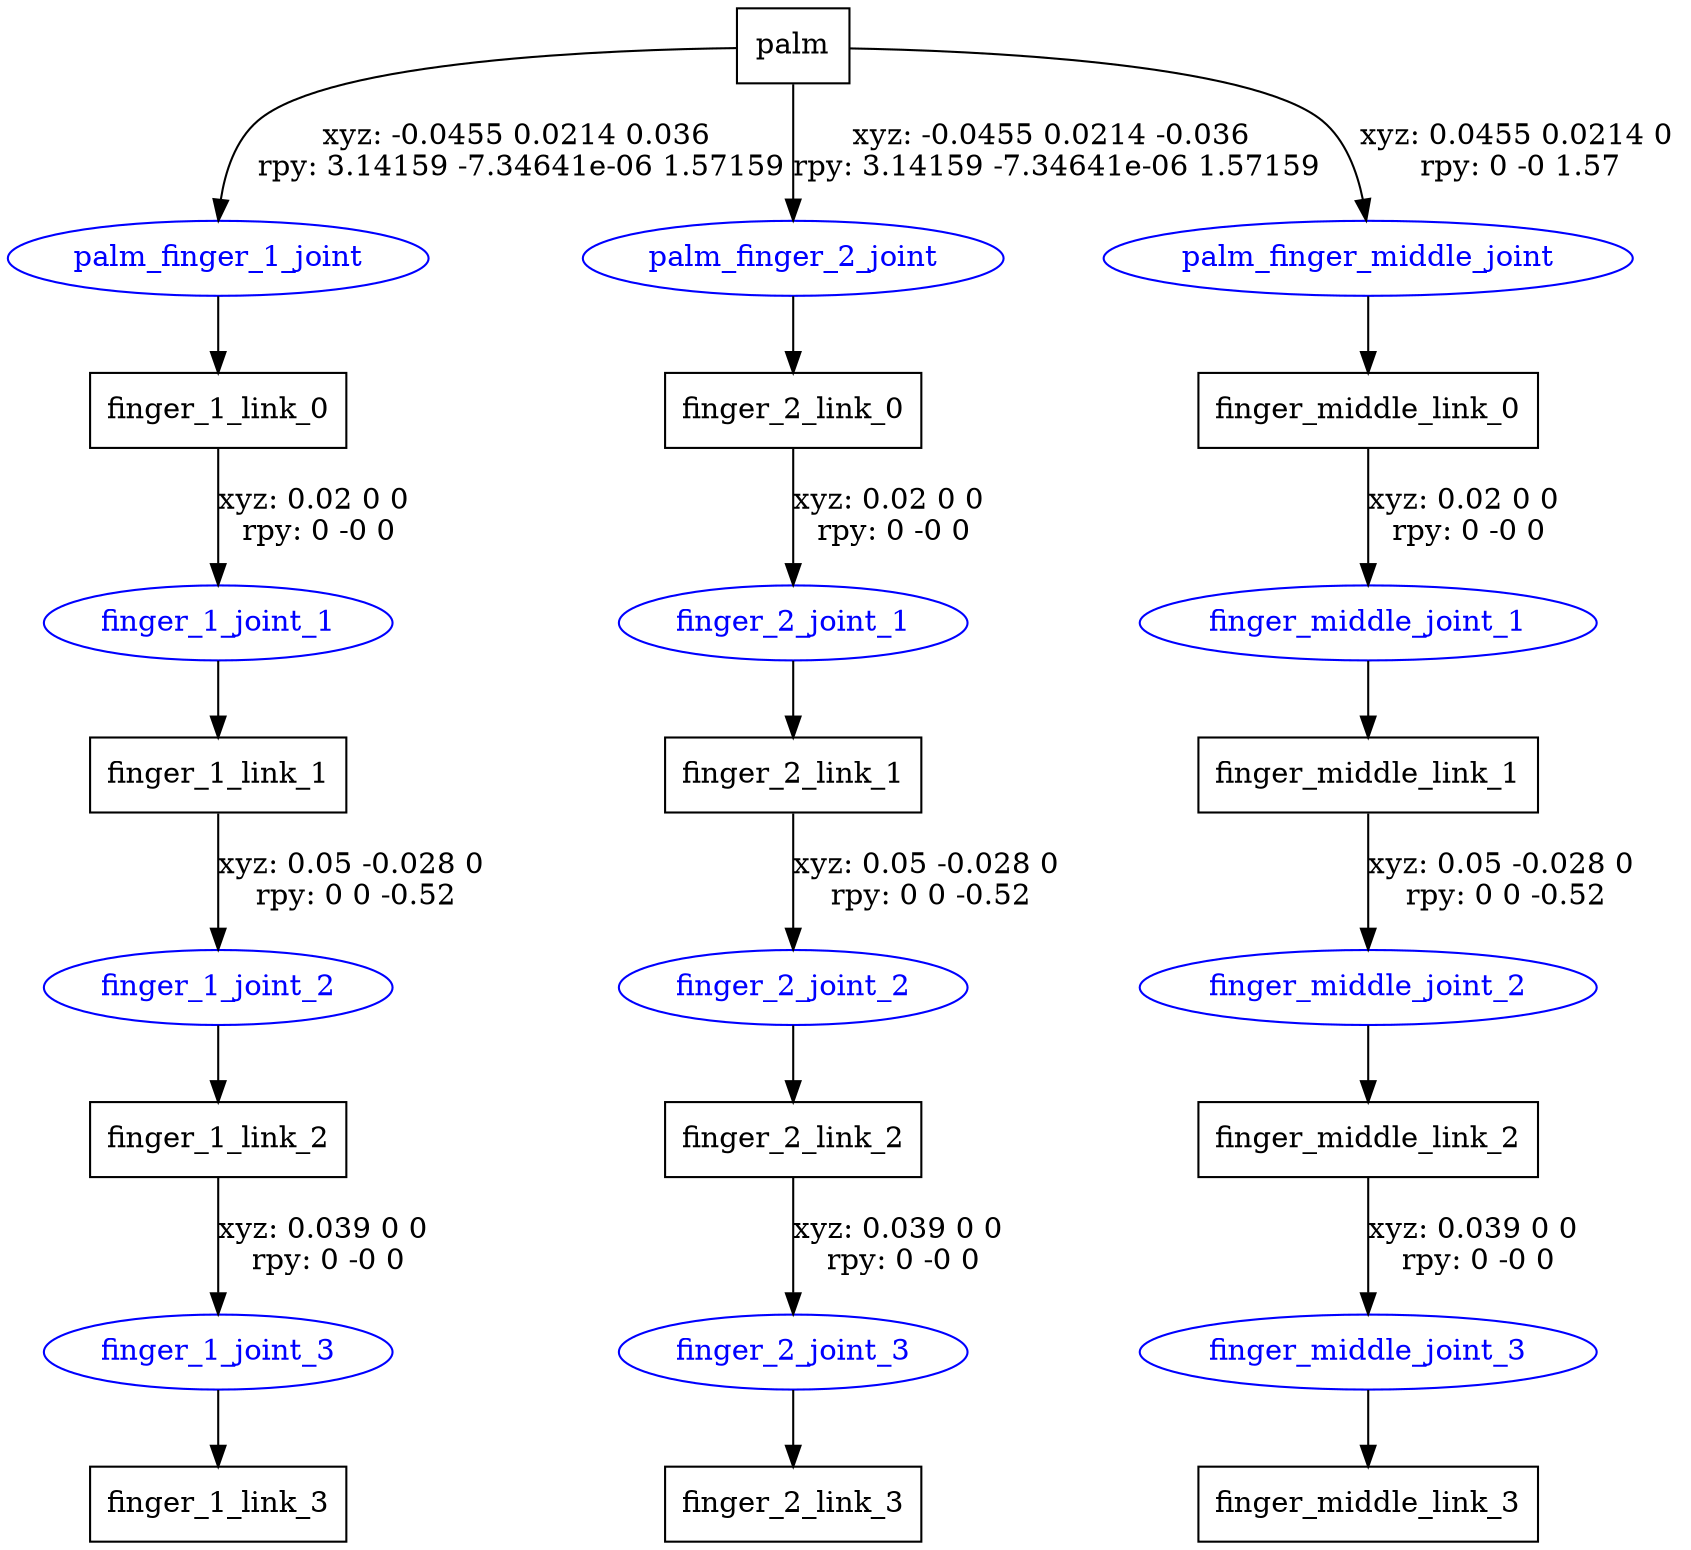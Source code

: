 digraph G {
node [shape=box];
"palm" [label="palm"];
"finger_1_link_0" [label="finger_1_link_0"];
"finger_1_link_1" [label="finger_1_link_1"];
"finger_1_link_2" [label="finger_1_link_2"];
"finger_1_link_3" [label="finger_1_link_3"];
"finger_2_link_0" [label="finger_2_link_0"];
"finger_2_link_1" [label="finger_2_link_1"];
"finger_2_link_2" [label="finger_2_link_2"];
"finger_2_link_3" [label="finger_2_link_3"];
"finger_middle_link_0" [label="finger_middle_link_0"];
"finger_middle_link_1" [label="finger_middle_link_1"];
"finger_middle_link_2" [label="finger_middle_link_2"];
"finger_middle_link_3" [label="finger_middle_link_3"];
node [shape=ellipse, color=blue, fontcolor=blue];
"palm" -> "palm_finger_1_joint" [label="xyz: -0.0455 0.0214 0.036 \nrpy: 3.14159 -7.34641e-06 1.57159"]
"palm_finger_1_joint" -> "finger_1_link_0"
"finger_1_link_0" -> "finger_1_joint_1" [label="xyz: 0.02 0 0 \nrpy: 0 -0 0"]
"finger_1_joint_1" -> "finger_1_link_1"
"finger_1_link_1" -> "finger_1_joint_2" [label="xyz: 0.05 -0.028 0 \nrpy: 0 0 -0.52"]
"finger_1_joint_2" -> "finger_1_link_2"
"finger_1_link_2" -> "finger_1_joint_3" [label="xyz: 0.039 0 0 \nrpy: 0 -0 0"]
"finger_1_joint_3" -> "finger_1_link_3"
"palm" -> "palm_finger_2_joint" [label="xyz: -0.0455 0.0214 -0.036 \nrpy: 3.14159 -7.34641e-06 1.57159"]
"palm_finger_2_joint" -> "finger_2_link_0"
"finger_2_link_0" -> "finger_2_joint_1" [label="xyz: 0.02 0 0 \nrpy: 0 -0 0"]
"finger_2_joint_1" -> "finger_2_link_1"
"finger_2_link_1" -> "finger_2_joint_2" [label="xyz: 0.05 -0.028 0 \nrpy: 0 0 -0.52"]
"finger_2_joint_2" -> "finger_2_link_2"
"finger_2_link_2" -> "finger_2_joint_3" [label="xyz: 0.039 0 0 \nrpy: 0 -0 0"]
"finger_2_joint_3" -> "finger_2_link_3"
"palm" -> "palm_finger_middle_joint" [label="xyz: 0.0455 0.0214 0 \nrpy: 0 -0 1.57"]
"palm_finger_middle_joint" -> "finger_middle_link_0"
"finger_middle_link_0" -> "finger_middle_joint_1" [label="xyz: 0.02 0 0 \nrpy: 0 -0 0"]
"finger_middle_joint_1" -> "finger_middle_link_1"
"finger_middle_link_1" -> "finger_middle_joint_2" [label="xyz: 0.05 -0.028 0 \nrpy: 0 0 -0.52"]
"finger_middle_joint_2" -> "finger_middle_link_2"
"finger_middle_link_2" -> "finger_middle_joint_3" [label="xyz: 0.039 0 0 \nrpy: 0 -0 0"]
"finger_middle_joint_3" -> "finger_middle_link_3"
}
